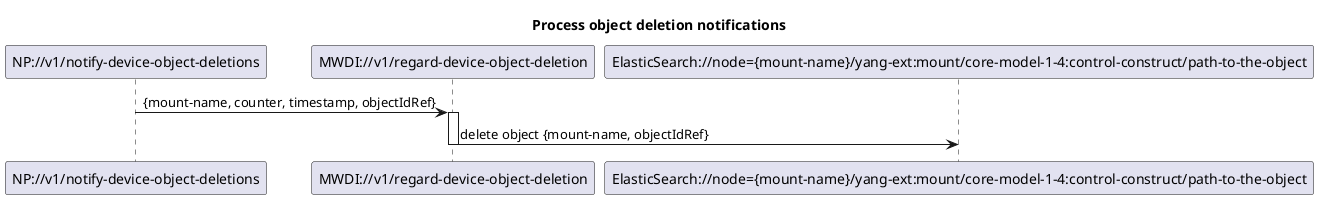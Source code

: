 @startuml 06x_NotificationBasedObjectDeletion
skinparam responseMessageBelowArrow true

title Process object deletion notifications

participant "NP://v1/notify-device-object-deletions" as subscription
participant "MWDI://v1/regard-device-object-deletion" as regardObjectDeletion
participant "ElasticSearch://node={mount-name}/yang-ext:mount/core-model-1-4:control-construct/path-to-the-object" as es

subscription -> regardObjectDeletion: {mount-name, counter, timestamp, objectIdRef}
activate regardObjectDeletion

regardObjectDeletion -> es: delete object {mount-name, objectIdRef}
deactivate regardObjectDeletion

@enduml